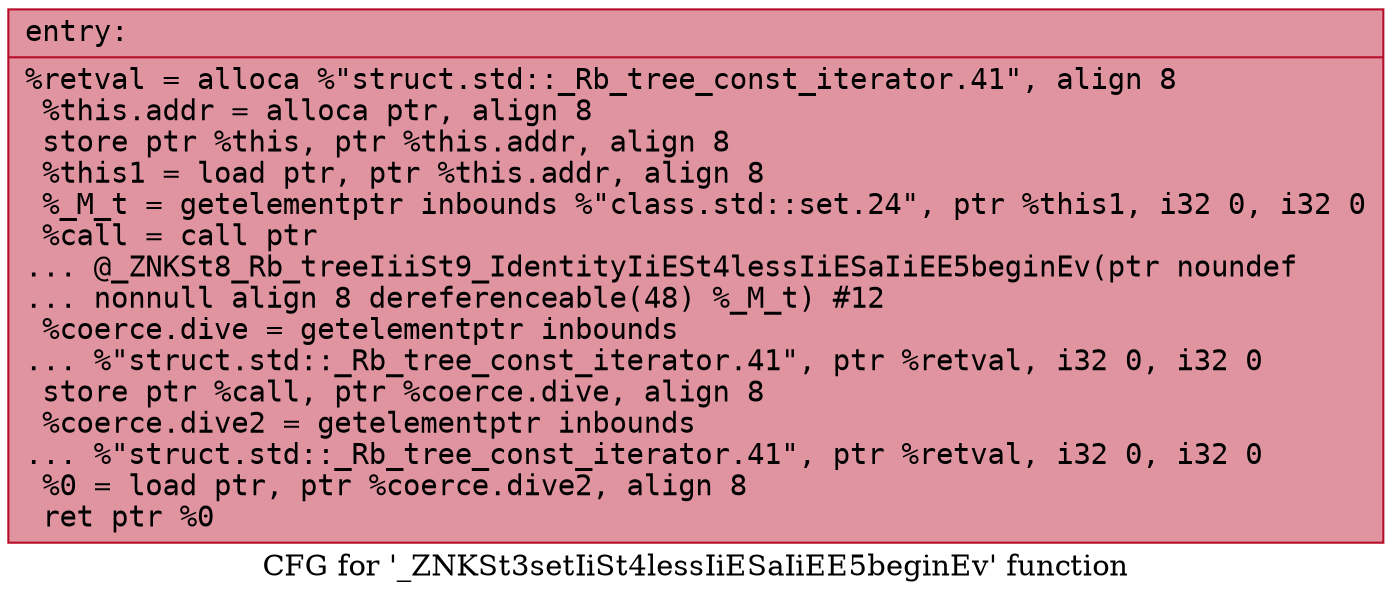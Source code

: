 digraph "CFG for '_ZNKSt3setIiSt4lessIiESaIiEE5beginEv' function" {
	label="CFG for '_ZNKSt3setIiSt4lessIiESaIiEE5beginEv' function";

	Node0x560dc9fc4730 [shape=record,color="#b70d28ff", style=filled, fillcolor="#b70d2870" fontname="Courier",label="{entry:\l|  %retval = alloca %\"struct.std::_Rb_tree_const_iterator.41\", align 8\l  %this.addr = alloca ptr, align 8\l  store ptr %this, ptr %this.addr, align 8\l  %this1 = load ptr, ptr %this.addr, align 8\l  %_M_t = getelementptr inbounds %\"class.std::set.24\", ptr %this1, i32 0, i32 0\l  %call = call ptr\l... @_ZNKSt8_Rb_treeIiiSt9_IdentityIiESt4lessIiESaIiEE5beginEv(ptr noundef\l... nonnull align 8 dereferenceable(48) %_M_t) #12\l  %coerce.dive = getelementptr inbounds\l... %\"struct.std::_Rb_tree_const_iterator.41\", ptr %retval, i32 0, i32 0\l  store ptr %call, ptr %coerce.dive, align 8\l  %coerce.dive2 = getelementptr inbounds\l... %\"struct.std::_Rb_tree_const_iterator.41\", ptr %retval, i32 0, i32 0\l  %0 = load ptr, ptr %coerce.dive2, align 8\l  ret ptr %0\l}"];
}
